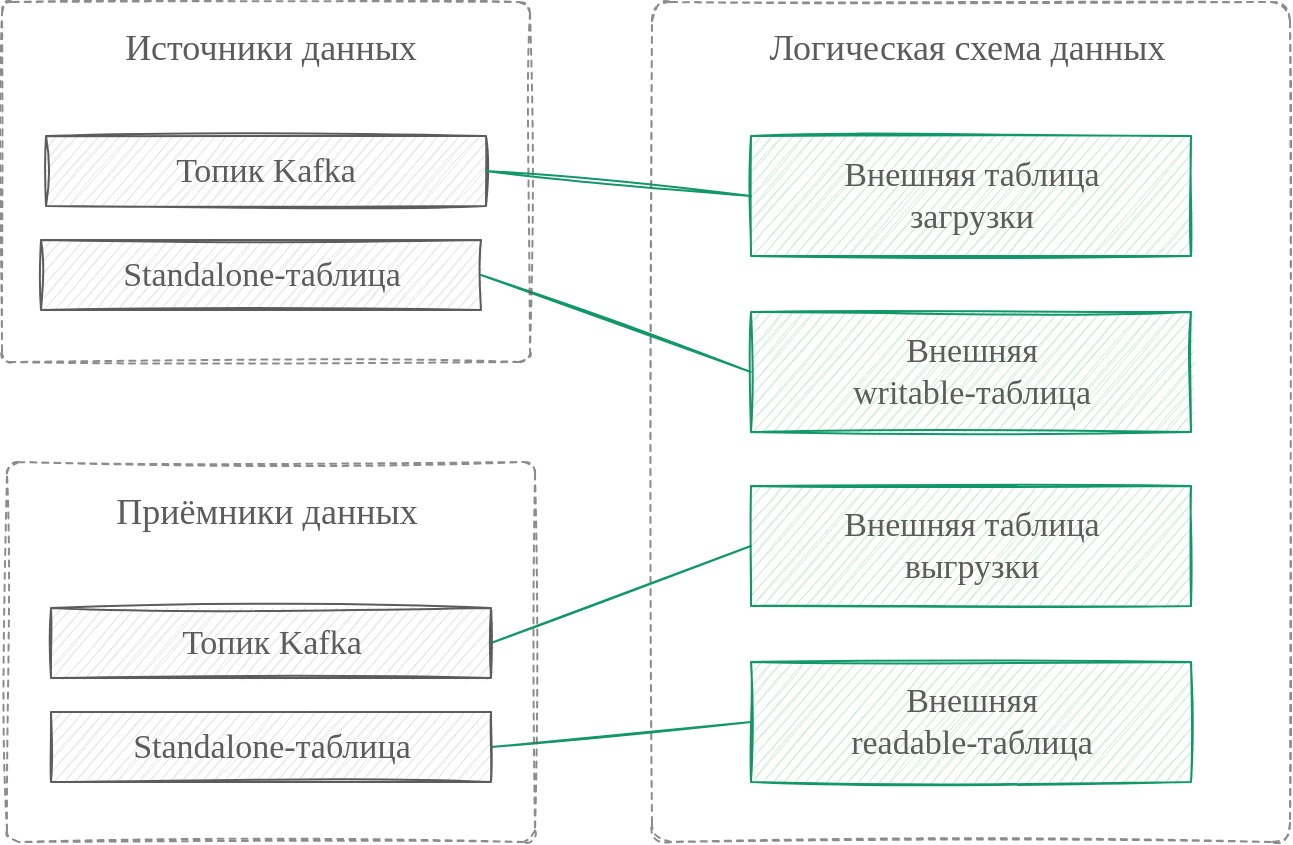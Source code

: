 <mxfile version="17.4.0" type="device"><diagram id="crYcweQCotiDraxspMFZ" name="Page-1"><mxGraphModel dx="1626" dy="4024" grid="1" gridSize="10" guides="1" tooltips="1" connect="1" arrows="1" fold="1" page="1" pageScale="1" pageWidth="670" pageHeight="440" math="0" shadow="0"><root><mxCell id="8X0lblleJwzK-mZ0wmFu-0"/><mxCell id="8X0lblleJwzK-mZ0wmFu-1" parent="8X0lblleJwzK-mZ0wmFu-0"/><mxCell id="8X0lblleJwzK-mZ0wmFu-2" value="" style="rounded=1;whiteSpace=wrap;html=1;fillColor=none;arcSize=3;strokeColor=#5C5C5C;dashed=1;shadow=0;sketch=1;opacity=70;" parent="8X0lblleJwzK-mZ0wmFu-1" vertex="1"><mxGeometry x="341" y="-3070" width="319" height="420" as="geometry"/></mxCell><mxCell id="8X0lblleJwzK-mZ0wmFu-3" value="&lt;font color=&quot;#5c5c5c&quot; style=&quot;font-size: 17px&quot;&gt;&lt;span style=&quot;font-size: 17px&quot;&gt;&lt;span style=&quot;font-size: 17px&quot;&gt;Внешняя таблица&lt;br&gt;загрузки&lt;/span&gt;&lt;/span&gt;&lt;/font&gt;" style="rounded=0;whiteSpace=wrap;html=1;fontStyle=0;sketch=1;fontFamily=Comic Sans MS;strokeColor=#12976B;fillColor=#CCEBD8;fontSize=17;" parent="8X0lblleJwzK-mZ0wmFu-1" vertex="1"><mxGeometry x="390.5" y="-3003" width="220" height="60" as="geometry"/></mxCell><mxCell id="8X0lblleJwzK-mZ0wmFu-4" value="&lt;font color=&quot;#5c5c5c&quot;&gt;&lt;span&gt;&lt;span&gt;Внешняя &lt;br&gt;readable-таблица&lt;/span&gt;&lt;/span&gt;&lt;/font&gt;" style="rounded=0;whiteSpace=wrap;html=1;fontStyle=0;sketch=1;fontFamily=Comic Sans MS;strokeColor=#12976B;fillColor=#CCEBD8;fontSize=17;" parent="8X0lblleJwzK-mZ0wmFu-1" vertex="1"><mxGeometry x="390.5" y="-2740" width="220" height="60" as="geometry"/></mxCell><mxCell id="8X0lblleJwzK-mZ0wmFu-5" value="" style="endArrow=none;html=1;shadow=0;fontFamily=Comic Sans MS;fontSize=11;sketch=1;strokeColor=#12976B;entryX=1;entryY=0.5;entryDx=0;entryDy=0;endFill=0;exitX=0;exitY=0.5;exitDx=0;exitDy=0;" parent="8X0lblleJwzK-mZ0wmFu-1" source="8X0lblleJwzK-mZ0wmFu-11" target="8X0lblleJwzK-mZ0wmFu-8" edge="1"><mxGeometry width="50" height="50" relative="1" as="geometry"><mxPoint x="590" y="-2970" as="sourcePoint"/><mxPoint x="736" y="-2985" as="targetPoint"/></mxGeometry></mxCell><mxCell id="8X0lblleJwzK-mZ0wmFu-6" value="&lt;font color=&quot;#5c5c5c&quot; face=&quot;Comic Sans MS&quot; style=&quot;font-size: 18px;&quot;&gt;&lt;span style=&quot;font-size: 18px;&quot;&gt;Логическая схема данных&amp;nbsp;&lt;/span&gt;&lt;/font&gt;" style="text;html=1;strokeColor=none;fillColor=none;align=center;verticalAlign=middle;whiteSpace=wrap;rounded=0;fontSize=18;" parent="8X0lblleJwzK-mZ0wmFu-1" vertex="1"><mxGeometry x="345.5" y="-3057" width="310" height="20" as="geometry"/></mxCell><mxCell id="8X0lblleJwzK-mZ0wmFu-7" value="" style="rounded=1;whiteSpace=wrap;html=1;fillColor=none;arcSize=3;strokeColor=#5C5C5C;dashed=1;shadow=0;sketch=1;opacity=70;" parent="8X0lblleJwzK-mZ0wmFu-1" vertex="1"><mxGeometry x="16" y="-3070" width="264" height="180" as="geometry"/></mxCell><mxCell id="8X0lblleJwzK-mZ0wmFu-8" value="&lt;font color=&quot;#5c5c5c&quot;&gt;&lt;span&gt;Standalone-таблица&lt;/span&gt;&lt;/font&gt;" style="rounded=0;whiteSpace=wrap;html=1;fontStyle=0;sketch=1;fontFamily=Comic Sans MS;strokeColor=#5C5C5C;fillColor=#E6E6E6;fontSize=17;" parent="8X0lblleJwzK-mZ0wmFu-1" vertex="1"><mxGeometry x="35.5" y="-2951" width="220" height="35" as="geometry"/></mxCell><mxCell id="8X0lblleJwzK-mZ0wmFu-9" value="&lt;font color=&quot;#5c5c5c&quot; face=&quot;Comic Sans MS&quot; style=&quot;font-size: 18px&quot;&gt;&lt;span style=&quot;font-size: 18px&quot;&gt;Источники данных&lt;/span&gt;&lt;/font&gt;" style="text;html=1;strokeColor=none;fillColor=none;align=center;verticalAlign=middle;whiteSpace=wrap;rounded=0;fontSize=18;" parent="8X0lblleJwzK-mZ0wmFu-1" vertex="1"><mxGeometry x="38" y="-3057" width="225" height="20" as="geometry"/></mxCell><mxCell id="8X0lblleJwzK-mZ0wmFu-10" value="&lt;font color=&quot;#5c5c5c&quot; style=&quot;font-size: 17px&quot;&gt;&lt;span style=&quot;font-size: 17px&quot;&gt;&lt;span style=&quot;font-size: 17px&quot;&gt;Внешняя таблица&lt;br&gt;выгрузки&lt;/span&gt;&lt;/span&gt;&lt;/font&gt;" style="rounded=0;whiteSpace=wrap;html=1;fontStyle=0;sketch=1;fontFamily=Comic Sans MS;strokeColor=#12976B;fillColor=#CCEBD8;fontSize=17;" parent="8X0lblleJwzK-mZ0wmFu-1" vertex="1"><mxGeometry x="390.5" y="-2828" width="220" height="60" as="geometry"/></mxCell><mxCell id="8X0lblleJwzK-mZ0wmFu-11" value="&lt;font color=&quot;#5c5c5c&quot;&gt;&lt;span&gt;&lt;span&gt;Внешняя &lt;br&gt;writable-таблица&lt;/span&gt;&lt;/span&gt;&lt;/font&gt;" style="rounded=0;whiteSpace=wrap;html=1;fontStyle=0;sketch=1;fontFamily=Comic Sans MS;strokeColor=#12976B;fillColor=#CCEBD8;fontSize=17;" parent="8X0lblleJwzK-mZ0wmFu-1" vertex="1"><mxGeometry x="390.5" y="-2915" width="220" height="60" as="geometry"/></mxCell><mxCell id="8X0lblleJwzK-mZ0wmFu-12" value="&lt;font color=&quot;#5c5c5c&quot;&gt;&lt;span&gt;Топик Kafka&lt;/span&gt;&lt;/font&gt;" style="rounded=0;whiteSpace=wrap;html=1;fontStyle=0;sketch=1;fontFamily=Comic Sans MS;strokeColor=#5C5C5C;fillColor=#E6E6E6;fontSize=17;" parent="8X0lblleJwzK-mZ0wmFu-1" vertex="1"><mxGeometry x="38" y="-3003" width="220" height="35" as="geometry"/></mxCell><mxCell id="8X0lblleJwzK-mZ0wmFu-13" value="" style="endArrow=none;html=1;shadow=0;fontFamily=Comic Sans MS;fontSize=11;sketch=1;strokeColor=#12976B;endFill=0;exitX=1;exitY=0.5;exitDx=0;exitDy=0;entryX=0;entryY=0.5;entryDx=0;entryDy=0;" parent="8X0lblleJwzK-mZ0wmFu-1" source="8X0lblleJwzK-mZ0wmFu-18" target="8X0lblleJwzK-mZ0wmFu-4" edge="1"><mxGeometry width="50" height="50" relative="1" as="geometry"><mxPoint x="625.5" y="-2700" as="sourcePoint"/><mxPoint x="610" y="-2801" as="targetPoint"/></mxGeometry></mxCell><mxCell id="8X0lblleJwzK-mZ0wmFu-14" value="" style="endArrow=none;html=1;shadow=0;fontFamily=Comic Sans MS;fontSize=11;sketch=1;strokeColor=#12976B;entryX=1;entryY=0.5;entryDx=0;entryDy=0;endFill=0;exitX=0;exitY=0.5;exitDx=0;exitDy=0;" parent="8X0lblleJwzK-mZ0wmFu-1" source="8X0lblleJwzK-mZ0wmFu-10" target="8X0lblleJwzK-mZ0wmFu-19" edge="1"><mxGeometry width="50" height="50" relative="1" as="geometry"><mxPoint x="635.5" y="-2690" as="sourcePoint"/><mxPoint x="807.5" y="-2762.5" as="targetPoint"/></mxGeometry></mxCell><mxCell id="8X0lblleJwzK-mZ0wmFu-15" value="" style="endArrow=none;html=1;shadow=0;fontFamily=Comic Sans MS;fontSize=11;sketch=1;strokeColor=#12976B;entryX=1;entryY=0.5;entryDx=0;entryDy=0;endFill=0;exitX=0;exitY=0.5;exitDx=0;exitDy=0;" parent="8X0lblleJwzK-mZ0wmFu-1" source="8X0lblleJwzK-mZ0wmFu-3" target="8X0lblleJwzK-mZ0wmFu-12" edge="1"><mxGeometry width="50" height="50" relative="1" as="geometry"><mxPoint x="645.5" y="-2680" as="sourcePoint"/><mxPoint x="817.5" y="-2752.5" as="targetPoint"/></mxGeometry></mxCell><mxCell id="8X0lblleJwzK-mZ0wmFu-16" value="" style="rounded=1;whiteSpace=wrap;html=1;fillColor=none;arcSize=3;strokeColor=#5C5C5C;dashed=1;shadow=0;sketch=1;opacity=70;" parent="8X0lblleJwzK-mZ0wmFu-1" vertex="1"><mxGeometry x="18.5" y="-2840" width="264" height="190" as="geometry"/></mxCell><mxCell id="8X0lblleJwzK-mZ0wmFu-17" value="&lt;font color=&quot;#5c5c5c&quot; face=&quot;Comic Sans MS&quot; style=&quot;font-size: 18px&quot;&gt;&lt;span style=&quot;font-size: 18px&quot;&gt;Приёмники данных&lt;/span&gt;&lt;/font&gt;" style="text;html=1;strokeColor=none;fillColor=none;align=center;verticalAlign=middle;whiteSpace=wrap;rounded=0;fontSize=18;" parent="8X0lblleJwzK-mZ0wmFu-1" vertex="1"><mxGeometry x="35.5" y="-2825" width="225" height="20" as="geometry"/></mxCell><mxCell id="8X0lblleJwzK-mZ0wmFu-18" value="&lt;font color=&quot;#5c5c5c&quot;&gt;&lt;span&gt;Standalone-таблица&lt;/span&gt;&lt;/font&gt;" style="rounded=0;whiteSpace=wrap;html=1;fontStyle=0;sketch=1;fontFamily=Comic Sans MS;strokeColor=#5C5C5C;fillColor=#E6E6E6;fontSize=17;" parent="8X0lblleJwzK-mZ0wmFu-1" vertex="1"><mxGeometry x="40.5" y="-2715" width="220" height="35" as="geometry"/></mxCell><mxCell id="8X0lblleJwzK-mZ0wmFu-19" value="&lt;font color=&quot;#5c5c5c&quot;&gt;&lt;span&gt;Топик Kafka&lt;/span&gt;&lt;/font&gt;" style="rounded=0;whiteSpace=wrap;html=1;fontStyle=0;sketch=1;fontFamily=Comic Sans MS;strokeColor=#5C5C5C;fillColor=#E6E6E6;fontSize=17;" parent="8X0lblleJwzK-mZ0wmFu-1" vertex="1"><mxGeometry x="40.5" y="-2767" width="220" height="35" as="geometry"/></mxCell></root></mxGraphModel></diagram></mxfile>